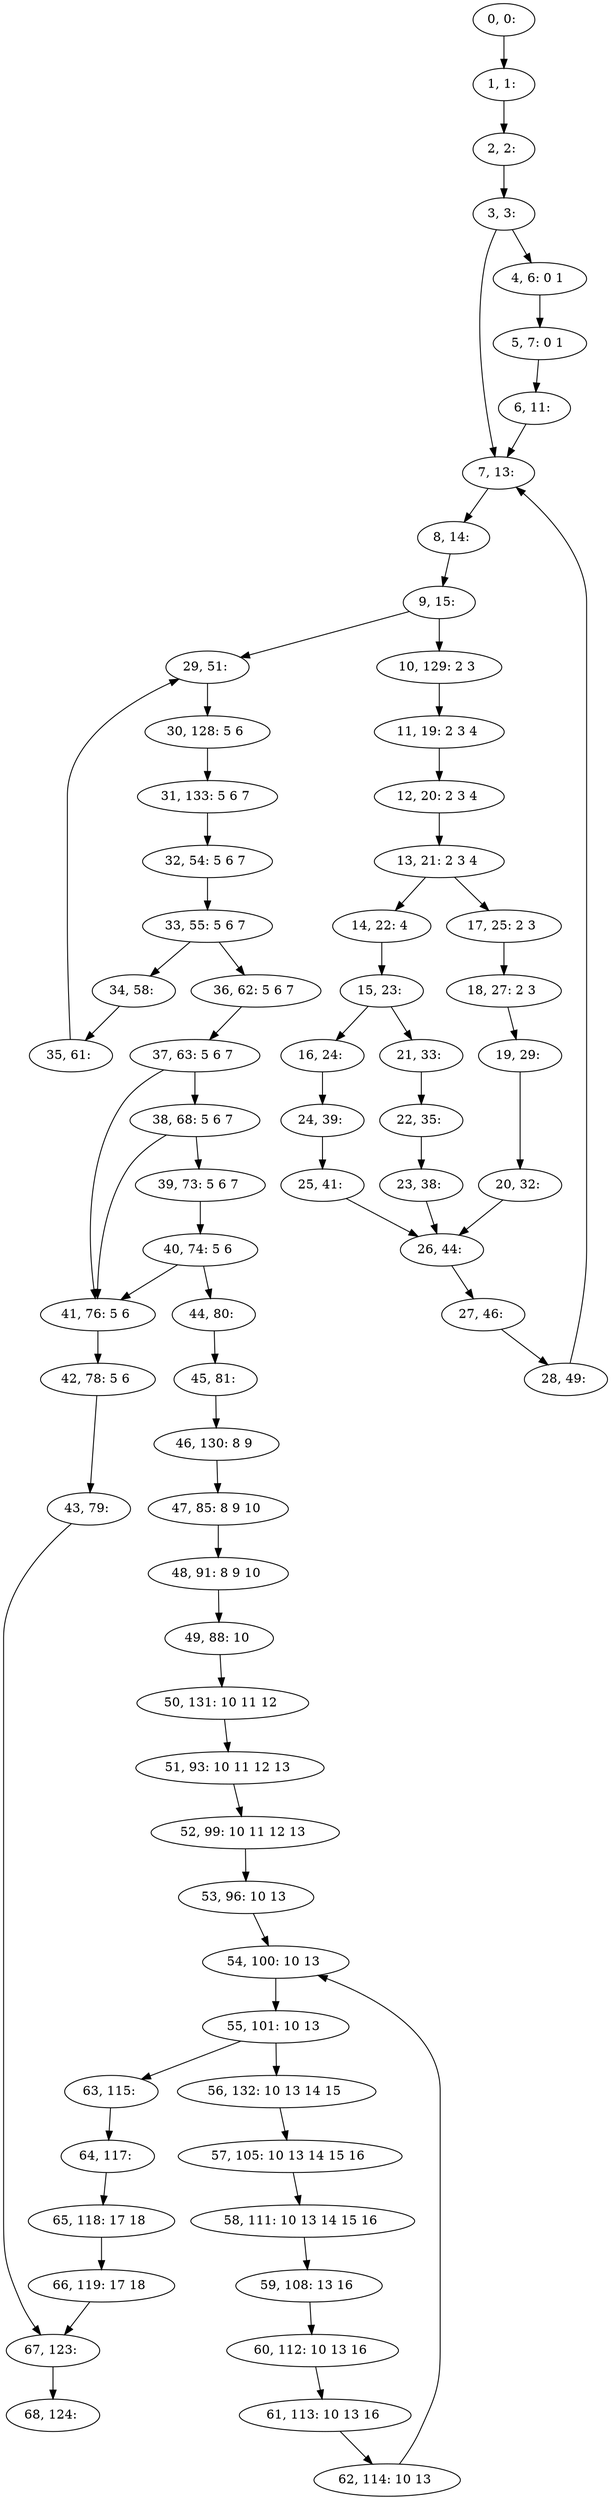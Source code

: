 digraph G {
0[label="0, 0: "];
1[label="1, 1: "];
2[label="2, 2: "];
3[label="3, 3: "];
4[label="4, 6: 0 1 "];
5[label="5, 7: 0 1 "];
6[label="6, 11: "];
7[label="7, 13: "];
8[label="8, 14: "];
9[label="9, 15: "];
10[label="10, 129: 2 3 "];
11[label="11, 19: 2 3 4 "];
12[label="12, 20: 2 3 4 "];
13[label="13, 21: 2 3 4 "];
14[label="14, 22: 4 "];
15[label="15, 23: "];
16[label="16, 24: "];
17[label="17, 25: 2 3 "];
18[label="18, 27: 2 3 "];
19[label="19, 29: "];
20[label="20, 32: "];
21[label="21, 33: "];
22[label="22, 35: "];
23[label="23, 38: "];
24[label="24, 39: "];
25[label="25, 41: "];
26[label="26, 44: "];
27[label="27, 46: "];
28[label="28, 49: "];
29[label="29, 51: "];
30[label="30, 128: 5 6 "];
31[label="31, 133: 5 6 7 "];
32[label="32, 54: 5 6 7 "];
33[label="33, 55: 5 6 7 "];
34[label="34, 58: "];
35[label="35, 61: "];
36[label="36, 62: 5 6 7 "];
37[label="37, 63: 5 6 7 "];
38[label="38, 68: 5 6 7 "];
39[label="39, 73: 5 6 7 "];
40[label="40, 74: 5 6 "];
41[label="41, 76: 5 6 "];
42[label="42, 78: 5 6 "];
43[label="43, 79: "];
44[label="44, 80: "];
45[label="45, 81: "];
46[label="46, 130: 8 9 "];
47[label="47, 85: 8 9 10 "];
48[label="48, 91: 8 9 10 "];
49[label="49, 88: 10 "];
50[label="50, 131: 10 11 12 "];
51[label="51, 93: 10 11 12 13 "];
52[label="52, 99: 10 11 12 13 "];
53[label="53, 96: 10 13 "];
54[label="54, 100: 10 13 "];
55[label="55, 101: 10 13 "];
56[label="56, 132: 10 13 14 15 "];
57[label="57, 105: 10 13 14 15 16 "];
58[label="58, 111: 10 13 14 15 16 "];
59[label="59, 108: 13 16 "];
60[label="60, 112: 10 13 16 "];
61[label="61, 113: 10 13 16 "];
62[label="62, 114: 10 13 "];
63[label="63, 115: "];
64[label="64, 117: "];
65[label="65, 118: 17 18 "];
66[label="66, 119: 17 18 "];
67[label="67, 123: "];
68[label="68, 124: "];
0->1 ;
1->2 ;
2->3 ;
3->4 ;
3->7 ;
4->5 ;
5->6 ;
6->7 ;
7->8 ;
8->9 ;
9->10 ;
9->29 ;
10->11 ;
11->12 ;
12->13 ;
13->14 ;
13->17 ;
14->15 ;
15->16 ;
15->21 ;
16->24 ;
17->18 ;
18->19 ;
19->20 ;
20->26 ;
21->22 ;
22->23 ;
23->26 ;
24->25 ;
25->26 ;
26->27 ;
27->28 ;
28->7 ;
29->30 ;
30->31 ;
31->32 ;
32->33 ;
33->34 ;
33->36 ;
34->35 ;
35->29 ;
36->37 ;
37->38 ;
37->41 ;
38->39 ;
38->41 ;
39->40 ;
40->41 ;
40->44 ;
41->42 ;
42->43 ;
43->67 ;
44->45 ;
45->46 ;
46->47 ;
47->48 ;
48->49 ;
49->50 ;
50->51 ;
51->52 ;
52->53 ;
53->54 ;
54->55 ;
55->56 ;
55->63 ;
56->57 ;
57->58 ;
58->59 ;
59->60 ;
60->61 ;
61->62 ;
62->54 ;
63->64 ;
64->65 ;
65->66 ;
66->67 ;
67->68 ;
}
